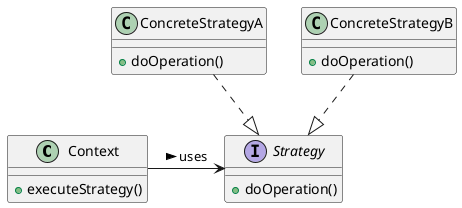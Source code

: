 @startuml
!define RECTANGLE class

RECTANGLE Context {
  +executeStrategy()
}
interface Strategy {
  +doOperation()
}
RECTANGLE ConcreteStrategyA {
  +doOperation()
}
RECTANGLE ConcreteStrategyB {
  +doOperation()
}

Context -right-> Strategy : uses >
ConcreteStrategyA ..|> Strategy
ConcreteStrategyB ..|> Strategy

@enduml

@startuml
participant "Context" as C
participant "Strategy" as S
participant "ConcreteStrategyA" as CSA
participant "ConcreteStrategyB" as CSB

C -> S: doOperation()
S -> CSA: doOperation()
alt Strategy A
  CSA --> C: Result A
else Strategy B
  S -> CSB: doOperation()
  CSB --> C: Result B
end

@enduml
